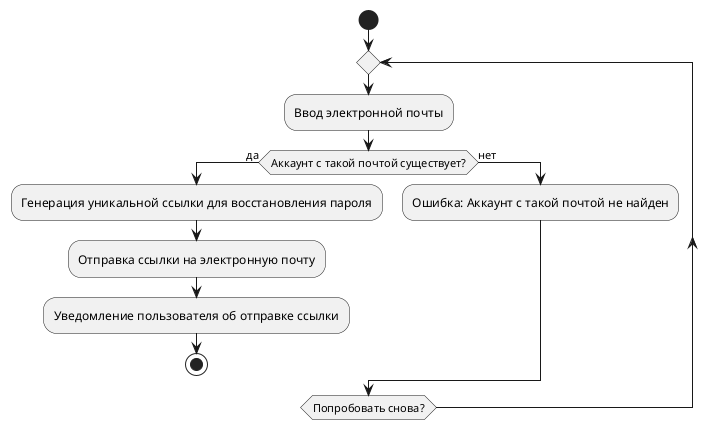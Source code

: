 @startuml PasswordRecovery
start

repeat
    :Ввод электронной почты;
    if (Аккаунт с такой почтой существует?) then (да)
        :Генерация уникальной ссылки для восстановления пароля;
        :Отправка ссылки на электронную почту;
        :Уведомление пользователя об отправке ссылки;
        stop
    else (нет)
        :Ошибка: Аккаунт с такой почтой не найден;
    endif
repeat while (Попробовать снова?)
